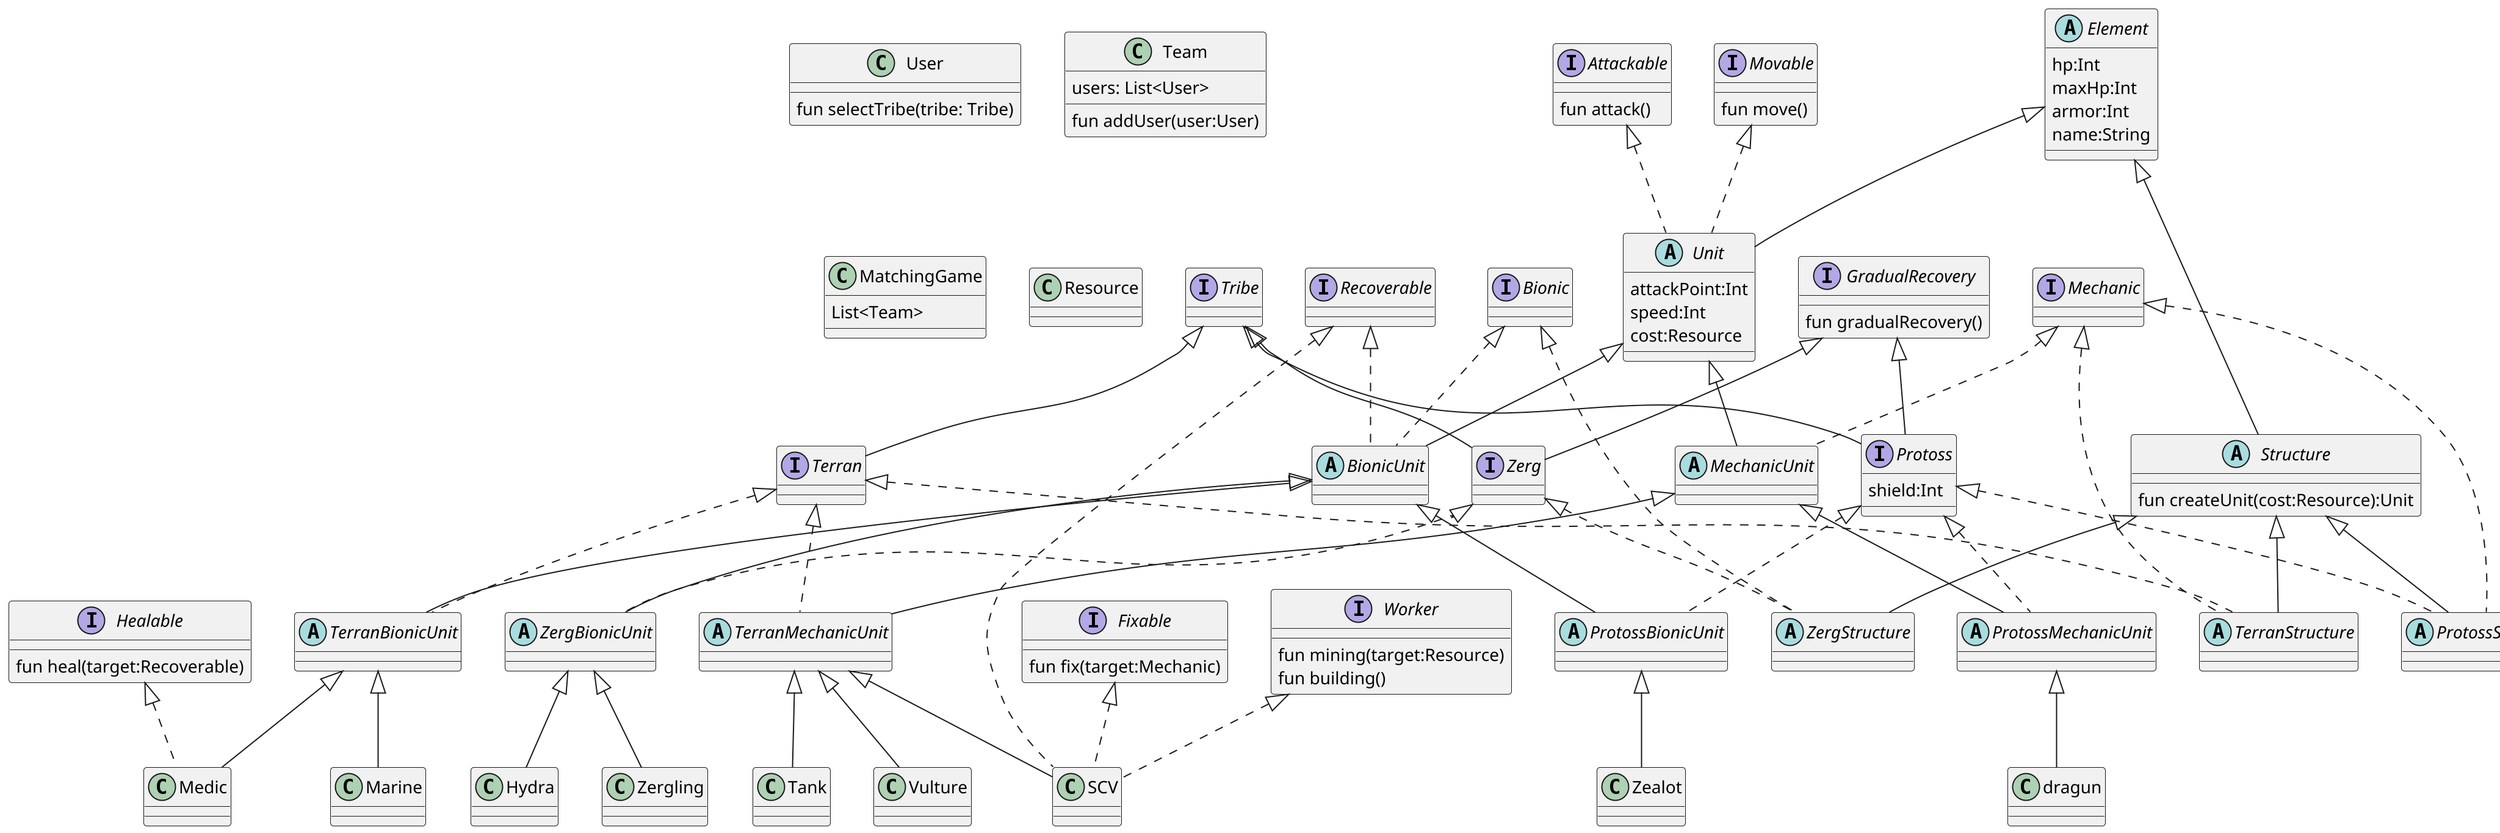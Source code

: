@startuml
'https://plantuml.com/class-diagram
scale 2

'종족
interface Tribe
interface Terran implements Tribe
interface Zerg implements Tribe, GradualRecovery
interface Protoss implements Tribe, GradualRecovery{
   shield:Int
}

interface Fixable{
    fun fix(target:Mechanic)
}
interface Healable{
    fun heal(target:Recoverable)
}

interface Recoverable

interface Worker{
    fun mining(target:Resource)
    fun building()
}

interface Mechanic
interface Bionic

interface Attackable{
    fun attack()
}

interface Movable{
    fun move()
}

interface GradualRecovery{
    fun gradualRecovery()
}

class User{
    fun selectTribe(tribe: Tribe)
}

class Team{
    users: List<User>
    fun addUser(user:User)
}

class MatchingGame{
    List<Team>
}

abstract class Element{
    hp:Int
    maxHp:Int
    armor:Int
    name:String
}
'유닛
abstract class Unit extends Element implements Attackable, Movable{
    attackPoint:Int
    speed:Int
    cost:Resource
}
'바이오닉 유닛
abstract class BionicUnit extends Unit implements Bionic, Recoverable
abstract class TerranBionicUnit extends BionicUnit implements Terran
abstract class ProtossBionicUnit extends BionicUnit implements Protoss
abstract class ZergBionicUnit extends BionicUnit implements Zerg
'메카닉 유닛
abstract class MechanicUnit extends Unit implements Mechanic
abstract class TerranMechanicUnit extends MechanicUnit implements Terran
abstract class ProtossMechanicUnit extends MechanicUnit implements Protoss

'테란 유닛
class Marine extends TerranBionicUnit
class Tank extends TerranMechanicUnit
class SCV extends TerranMechanicUnit implements Fixable, Worker, Recoverable
class Vulture extends TerranMechanicUnit
class Medic extends TerranBionicUnit implements Healable

class Resource

'저그 유닛
class Zergling extends ZergBionicUnit
class Hydra extends ZergBionicUnit

'플토 유닛
class Zealot extends ProtossBionicUnit
class dragun extends ProtossMechanicUnit


'건물
abstract class Structure extends Element{
    fun createUnit(cost:Resource):Unit
}
abstract class TerranStructure extends Structure implements Mechanic, Terran
abstract class ZergStructure extends Structure implements Bionic, Zerg
abstract class ProtossStructure extends Structure implements Mechanic, Protoss


@enduml